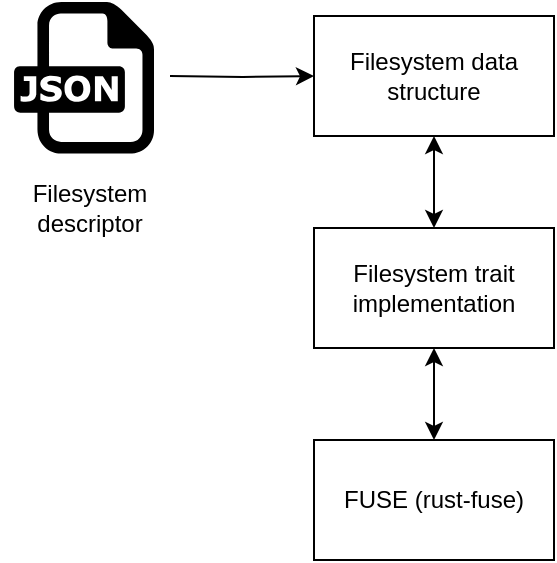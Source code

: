 <mxfile version="11.2.4" type="device" pages="1"><diagram id="_qnxKFVtf2Zeh9CNnwfb" name="Page-1"><mxGraphModel dx="1422" dy="806" grid="1" gridSize="10" guides="1" tooltips="1" connect="1" arrows="1" fold="1" page="1" pageScale="1" pageWidth="850" pageHeight="1100" math="0" shadow="0"><root><mxCell id="0"/><mxCell id="1" parent="0"/><mxCell id="xWGRIB6oYlNm7Vk_nE5E-4" style="edgeStyle=orthogonalEdgeStyle;rounded=0;orthogonalLoop=1;jettySize=auto;html=1;exitX=1;exitY=0.5;exitDx=0;exitDy=0;" edge="1" parent="1" target="xWGRIB6oYlNm7Vk_nE5E-3"><mxGeometry relative="1" as="geometry"><mxPoint x="298" y="394" as="sourcePoint"/></mxGeometry></mxCell><mxCell id="xWGRIB6oYlNm7Vk_nE5E-2" value="&lt;div&gt;Filesystem&lt;/div&gt;&lt;div&gt;descriptor&lt;br&gt;&lt;/div&gt;" style="text;html=1;strokeColor=none;fillColor=none;align=center;verticalAlign=middle;whiteSpace=wrap;rounded=0;" vertex="1" parent="1"><mxGeometry x="213" y="440" width="90" height="40" as="geometry"/></mxCell><mxCell id="xWGRIB6oYlNm7Vk_nE5E-7" style="edgeStyle=orthogonalEdgeStyle;rounded=0;orthogonalLoop=1;jettySize=auto;html=1;exitX=0.5;exitY=1;exitDx=0;exitDy=0;entryX=0.5;entryY=0;entryDx=0;entryDy=0;startArrow=classic;startFill=1;" edge="1" parent="1" source="xWGRIB6oYlNm7Vk_nE5E-3" target="xWGRIB6oYlNm7Vk_nE5E-6"><mxGeometry relative="1" as="geometry"/></mxCell><mxCell id="xWGRIB6oYlNm7Vk_nE5E-3" value="Filesystem data structure" style="rounded=0;whiteSpace=wrap;html=1;" vertex="1" parent="1"><mxGeometry x="370" y="364" width="120" height="60" as="geometry"/></mxCell><mxCell id="xWGRIB6oYlNm7Vk_nE5E-5" value="FUSE (rust-fuse)" style="rounded=0;whiteSpace=wrap;html=1;" vertex="1" parent="1"><mxGeometry x="370" y="576" width="120" height="60" as="geometry"/></mxCell><mxCell id="xWGRIB6oYlNm7Vk_nE5E-8" style="edgeStyle=orthogonalEdgeStyle;rounded=0;orthogonalLoop=1;jettySize=auto;html=1;exitX=0.5;exitY=1;exitDx=0;exitDy=0;entryX=0.5;entryY=0;entryDx=0;entryDy=0;startArrow=classic;startFill=1;" edge="1" parent="1" source="xWGRIB6oYlNm7Vk_nE5E-6" target="xWGRIB6oYlNm7Vk_nE5E-5"><mxGeometry relative="1" as="geometry"/></mxCell><mxCell id="xWGRIB6oYlNm7Vk_nE5E-6" value="Filesystem trait implementation" style="rounded=0;whiteSpace=wrap;html=1;" vertex="1" parent="1"><mxGeometry x="370" y="470" width="120" height="60" as="geometry"/></mxCell><mxCell id="xWGRIB6oYlNm7Vk_nE5E-9" value="" style="dashed=0;outlineConnect=0;html=1;align=center;labelPosition=center;verticalLabelPosition=bottom;verticalAlign=top;shape=mxgraph.weblogos.json" vertex="1" parent="1"><mxGeometry x="220" y="357" width="70" height="75.8" as="geometry"/></mxCell></root></mxGraphModel></diagram></mxfile>